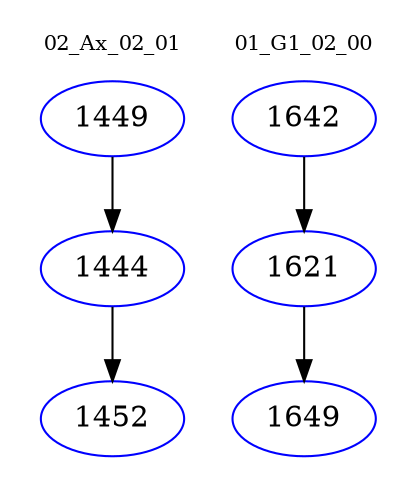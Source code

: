 digraph{
subgraph cluster_0 {
color = white
label = "02_Ax_02_01";
fontsize=10;
T0_1449 [label="1449", color="blue"]
T0_1449 -> T0_1444 [color="black"]
T0_1444 [label="1444", color="blue"]
T0_1444 -> T0_1452 [color="black"]
T0_1452 [label="1452", color="blue"]
}
subgraph cluster_1 {
color = white
label = "01_G1_02_00";
fontsize=10;
T1_1642 [label="1642", color="blue"]
T1_1642 -> T1_1621 [color="black"]
T1_1621 [label="1621", color="blue"]
T1_1621 -> T1_1649 [color="black"]
T1_1649 [label="1649", color="blue"]
}
}
